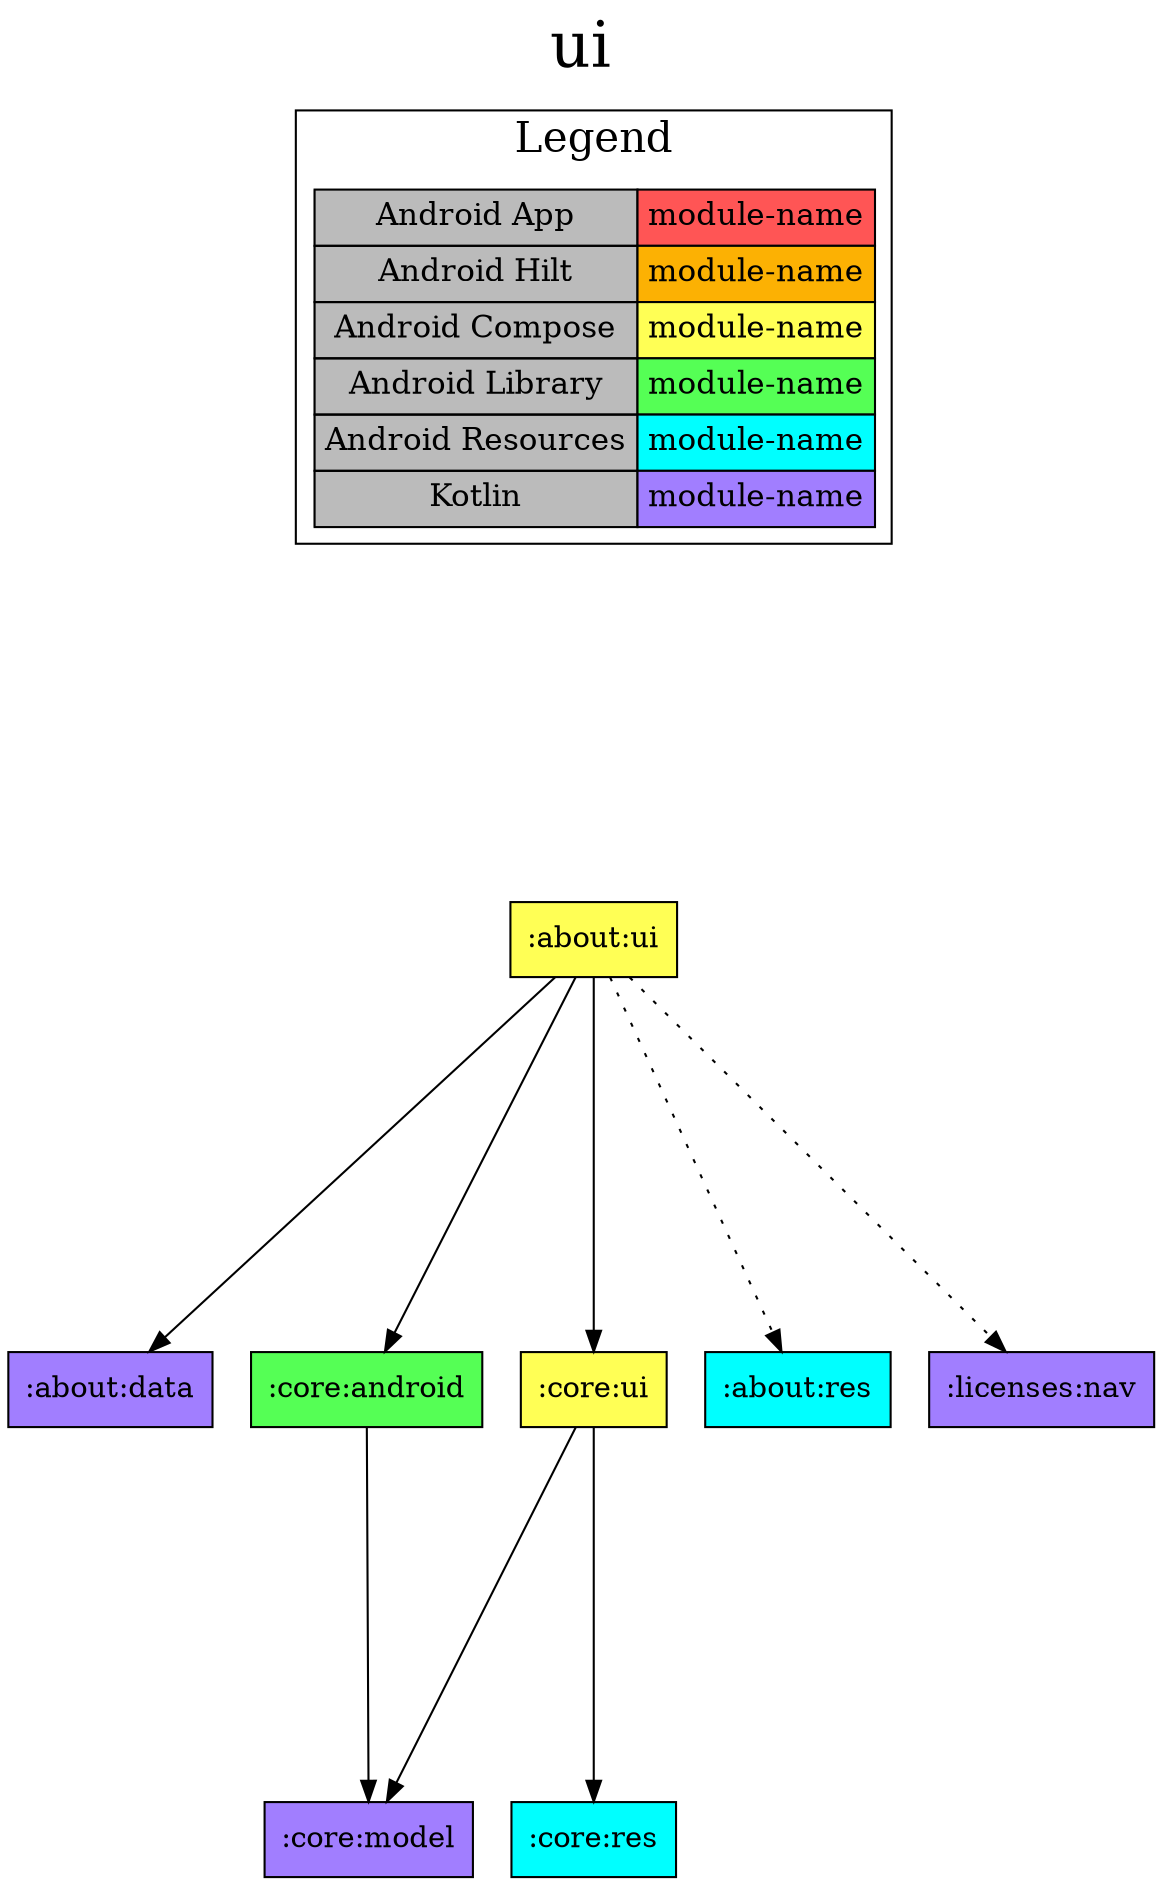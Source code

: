 digraph {
edge ["dir"="forward"]
graph ["dpi"="100","label"="ui","labelloc"="t","fontsize"="30","ranksep"="2.5","rankdir"="TB"]
node ["style"="filled"]
":about:ui" ["fillcolor"="#FFFF55","shape"="box"]
":about:data" ["fillcolor"="#A17EFF","shape"="box"]
":core:android" ["fillcolor"="#55FF55","shape"="box"]
":core:model" ["fillcolor"="#A17EFF","shape"="box"]
":core:ui" ["fillcolor"="#FFFF55","shape"="box"]
":core:res" ["fillcolor"="#00FFFF","shape"="box"]
":about:res" ["fillcolor"="#00FFFF","shape"="box"]
":licenses:nav" ["fillcolor"="#A17EFF","shape"="box"]
{
edge ["dir"="none"]
graph ["rank"="same"]
}
":about:ui" -> ":about:data"
":about:ui" -> ":core:android"
":about:ui" -> ":core:ui"
":about:ui" -> ":about:res" ["style"="dotted"]
":about:ui" -> ":licenses:nav" ["style"="dotted"]
":core:android" -> ":core:model"
":core:ui" -> ":core:model"
":core:ui" -> ":core:res"
subgraph "cluster_legend" {
edge ["dir"="none"]
graph ["label"="Legend","fontsize"="20"]
"Legend" ["style"="filled","fillcolor"="#bbbbbb","shape"="none","margin"="0","fontsize"="15","label"=<
<TABLE BORDER="0" CELLBORDER="1" CELLSPACING="0" CELLPADDING="4">
<TR><TD>Android App</TD><TD BGCOLOR="#FF5555">module-name</TD></TR>
<TR><TD>Android Hilt</TD><TD BGCOLOR="#FCB103">module-name</TD></TR>
<TR><TD>Android Compose</TD><TD BGCOLOR="#FFFF55">module-name</TD></TR>
<TR><TD>Android Library</TD><TD BGCOLOR="#55FF55">module-name</TD></TR>
<TR><TD>Android Resources</TD><TD BGCOLOR="#00FFFF">module-name</TD></TR>
<TR><TD>Kotlin</TD><TD BGCOLOR="#A17EFF">module-name</TD></TR>
</TABLE>
>]
} -> ":about:ui" ["style"="invis"]
}